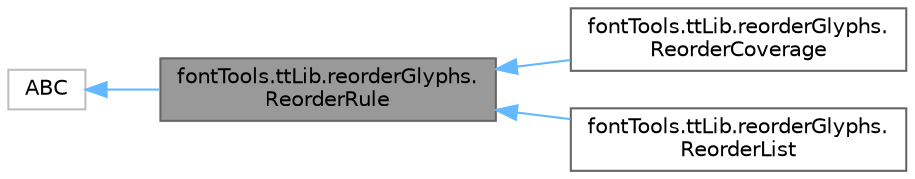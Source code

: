 digraph "fontTools.ttLib.reorderGlyphs.ReorderRule"
{
 // LATEX_PDF_SIZE
  bgcolor="transparent";
  edge [fontname=Helvetica,fontsize=10,labelfontname=Helvetica,labelfontsize=10];
  node [fontname=Helvetica,fontsize=10,shape=box,height=0.2,width=0.4];
  rankdir="LR";
  Node1 [id="Node000001",label="fontTools.ttLib.reorderGlyphs.\lReorderRule",height=0.2,width=0.4,color="gray40", fillcolor="grey60", style="filled", fontcolor="black",tooltip=" "];
  Node2 -> Node1 [id="edge1_Node000001_Node000002",dir="back",color="steelblue1",style="solid",tooltip=" "];
  Node2 [id="Node000002",label="ABC",height=0.2,width=0.4,color="grey75", fillcolor="white", style="filled",URL="$dd/d9b/classABC.html",tooltip=" "];
  Node1 -> Node3 [id="edge2_Node000001_Node000003",dir="back",color="steelblue1",style="solid",tooltip=" "];
  Node3 [id="Node000003",label="fontTools.ttLib.reorderGlyphs.\lReorderCoverage",height=0.2,width=0.4,color="gray40", fillcolor="white", style="filled",URL="$d7/db8/classfontTools_1_1ttLib_1_1reorderGlyphs_1_1ReorderCoverage.html",tooltip=" "];
  Node1 -> Node4 [id="edge3_Node000001_Node000004",dir="back",color="steelblue1",style="solid",tooltip=" "];
  Node4 [id="Node000004",label="fontTools.ttLib.reorderGlyphs.\lReorderList",height=0.2,width=0.4,color="gray40", fillcolor="white", style="filled",URL="$dd/dd6/classfontTools_1_1ttLib_1_1reorderGlyphs_1_1ReorderList.html",tooltip=" "];
}
